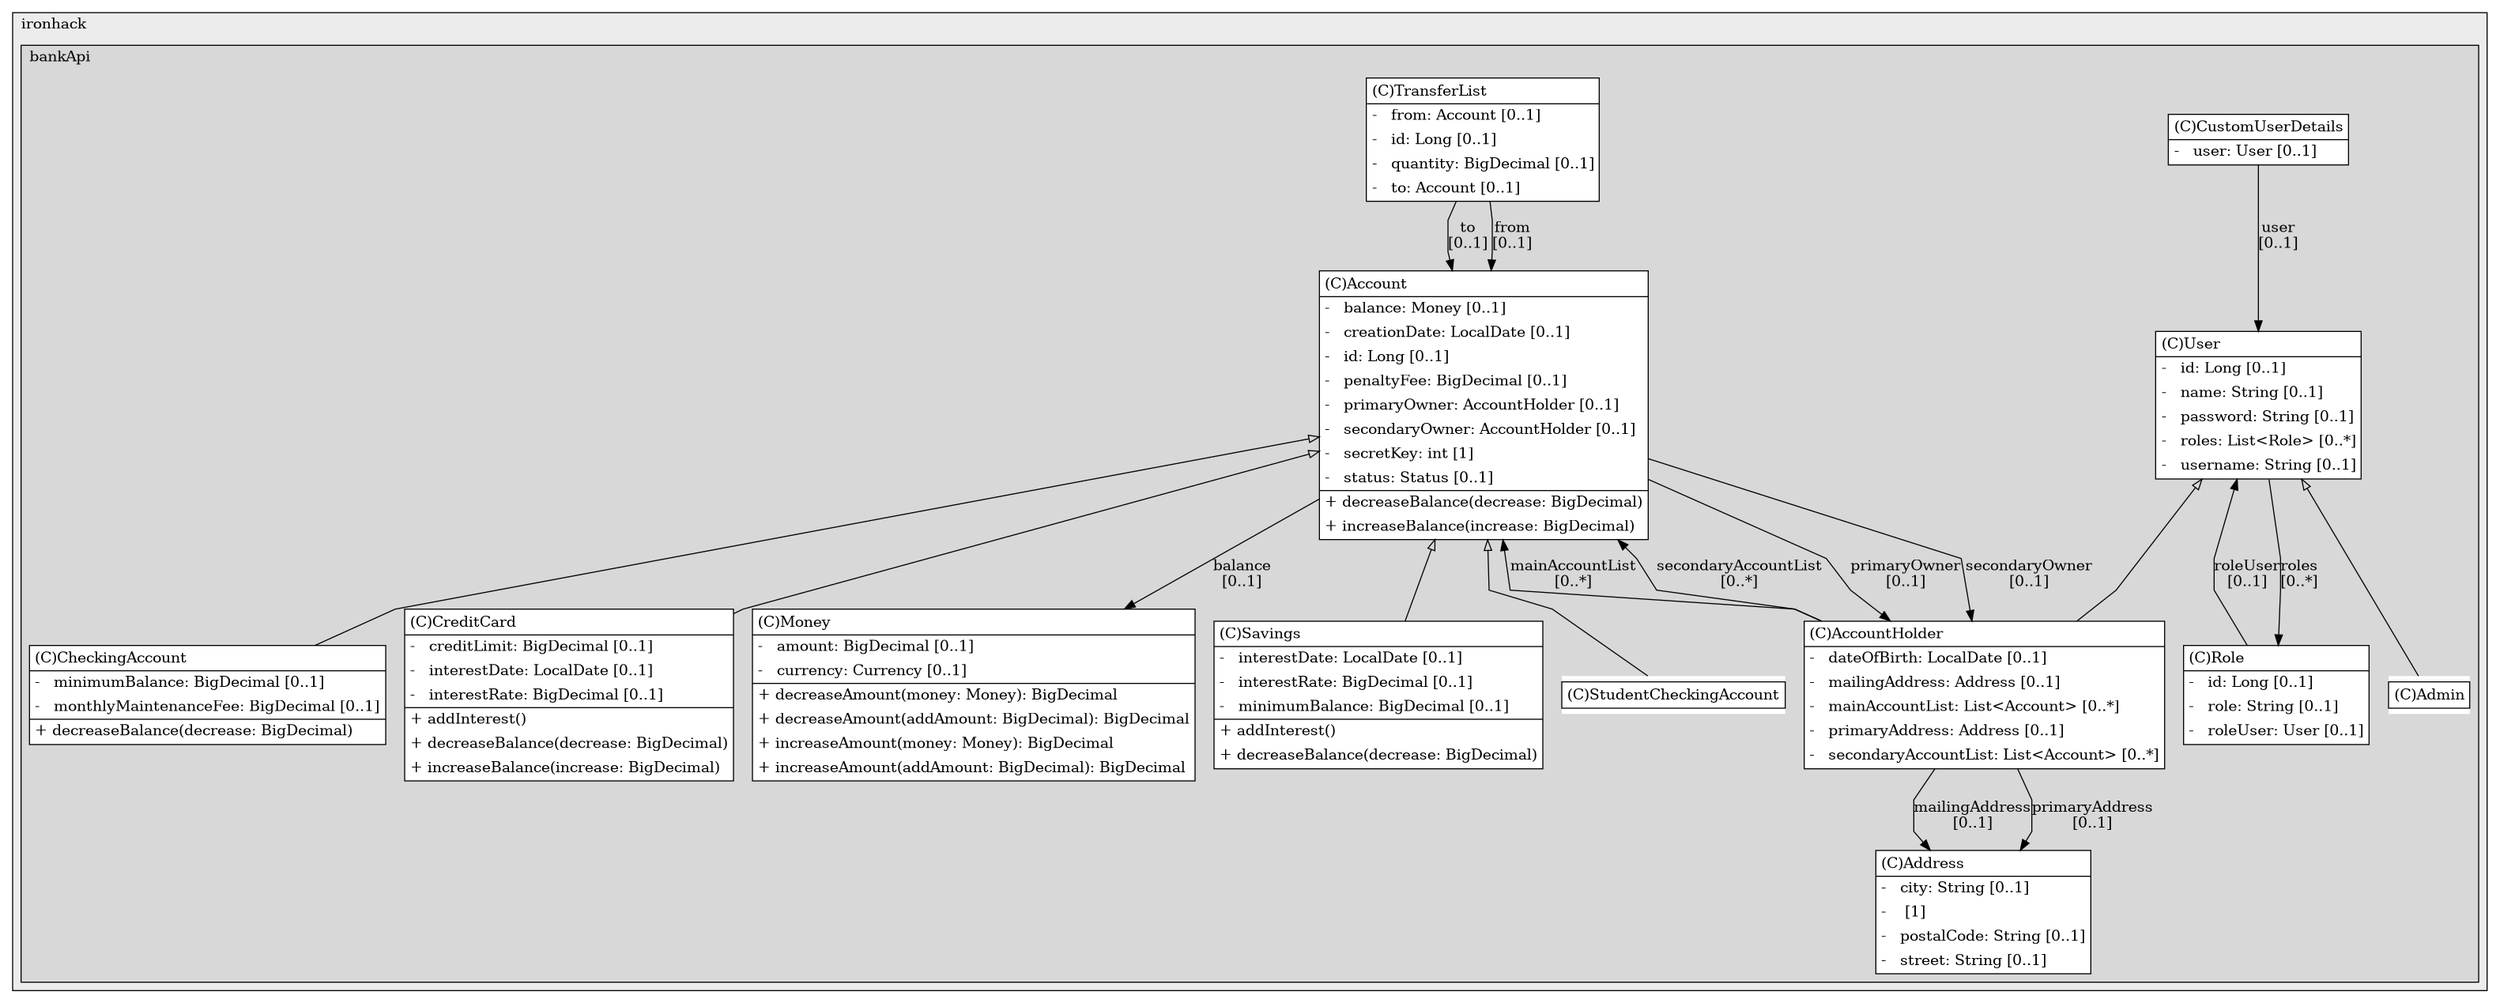 @startuml

/' diagram meta data start
config=StructureConfiguration;
{
  "projectClassification": {
    "searchMode": "OpenProject", // OpenProject, AllProjects
    "includedProjects": "",
    "pathEndKeywords": "*.impl",
    "isClientPath": "",
    "isClientName": "",
    "isTestPath": "",
    "isTestName": "",
    "isMappingPath": "",
    "isMappingName": "",
    "isDataAccessPath": "",
    "isDataAccessName": "",
    "isDataStructurePath": "",
    "isDataStructureName": "",
    "isInterfaceStructuresPath": "",
    "isInterfaceStructuresName": "",
    "isEntryPointPath": "",
    "isEntryPointName": "",
    "treatFinalFieldsAsMandatory": false
  },
  "graphRestriction": {
    "classPackageExcludeFilter": "",
    "classPackageIncludeFilter": "",
    "classNameExcludeFilter": "",
    "classNameIncludeFilter": "",
    "methodNameExcludeFilter": "",
    "methodNameIncludeFilter": "",
    "removeByInheritance": "", // inheritance/annotation based filtering is done in a second step
    "removeByAnnotation": "",
    "removeByClassPackage": "", // cleanup the graph after inheritance/annotation based filtering is done
    "removeByClassName": "",
    "cutMappings": false,
    "cutEnum": true,
    "cutTests": true,
    "cutClient": true,
    "cutDataAccess": false,
    "cutInterfaceStructures": false,
    "cutDataStructures": false,
    "cutGetterAndSetter": true,
    "cutConstructors": true
  },
  "graphTraversal": {
    "forwardDepth": 6,
    "backwardDepth": 6,
    "classPackageExcludeFilter": "",
    "classPackageIncludeFilter": "",
    "classNameExcludeFilter": "",
    "classNameIncludeFilter": "",
    "methodNameExcludeFilter": "",
    "methodNameIncludeFilter": "",
    "hideMappings": false,
    "hideDataStructures": false,
    "hidePrivateMethods": true,
    "hideInterfaceCalls": true, // indirection: implementation -> interface (is hidden) -> implementation
    "onlyShowApplicationEntryPoints": false, // root node is included
    "useMethodCallsForStructureDiagram": "ForwardOnly" // ForwardOnly, BothDirections, No
  },
  "details": {
    "aggregation": "GroupByClass", // ByClass, GroupByClass, None
    "showClassGenericTypes": true,
    "showMethods": true,
    "showMethodParameterNames": true,
    "showMethodParameterTypes": true,
    "showMethodReturnType": true,
    "showPackageLevels": 2,
    "showDetailedClassStructure": true
  },
  "rootClass": "com.ironhack.bankApi.models.users.User",
  "extensionCallbackMethod": "" // qualified.class.name#methodName - signature: public static String method(String)
}
diagram meta data end '/



digraph g {
    rankdir="TB"
    splines=polyline
    

'nodes 
subgraph cluster_309686295 { 
   	label=ironhack
	labeljust=l
	fillcolor="#ececec"
	style=filled
   
   subgraph cluster_2043467463 { 
   	label=bankApi
	labeljust=l
	fillcolor="#d8d8d8"
	style=filled
   
   Account1161819390[
	label=<<TABLE BORDER="1" CELLBORDER="0" CELLPADDING="4" CELLSPACING="0">
<TR><TD ALIGN="LEFT" >(C)Account</TD></TR>
<HR/>
<TR><TD ALIGN="LEFT" >-   balance: Money [0..1]</TD></TR>
<TR><TD ALIGN="LEFT" >-   creationDate: LocalDate [0..1]</TD></TR>
<TR><TD ALIGN="LEFT" >-   id: Long [0..1]</TD></TR>
<TR><TD ALIGN="LEFT" >-   penaltyFee: BigDecimal [0..1]</TD></TR>
<TR><TD ALIGN="LEFT" >-   primaryOwner: AccountHolder [0..1]</TD></TR>
<TR><TD ALIGN="LEFT" >-   secondaryOwner: AccountHolder [0..1]</TD></TR>
<TR><TD ALIGN="LEFT" >-   secretKey: int [1]</TD></TR>
<TR><TD ALIGN="LEFT" >-   status: Status [0..1]</TD></TR>
<HR/>
<TR><TD ALIGN="LEFT" >+ decreaseBalance(decrease: BigDecimal)</TD></TR>
<TR><TD ALIGN="LEFT" >+ increaseBalance(increase: BigDecimal)</TD></TR>
</TABLE>>
	style=filled
	margin=0
	shape=plaintext
	fillcolor="#FFFFFF"
];

AccountHolder2054157420[
	label=<<TABLE BORDER="1" CELLBORDER="0" CELLPADDING="4" CELLSPACING="0">
<TR><TD ALIGN="LEFT" >(C)AccountHolder</TD></TR>
<HR/>
<TR><TD ALIGN="LEFT" >-   dateOfBirth: LocalDate [0..1]</TD></TR>
<TR><TD ALIGN="LEFT" >-   mailingAddress: Address [0..1]</TD></TR>
<TR><TD ALIGN="LEFT" >-   mainAccountList: List&lt;Account&gt; [0..*]</TD></TR>
<TR><TD ALIGN="LEFT" >-   primaryAddress: Address [0..1]</TD></TR>
<TR><TD ALIGN="LEFT" >-   secondaryAccountList: List&lt;Account&gt; [0..*]</TD></TR>
</TABLE>>
	style=filled
	margin=0
	shape=plaintext
	fillcolor="#FFFFFF"
];

Address2054190869[
	label=<<TABLE BORDER="1" CELLBORDER="0" CELLPADDING="4" CELLSPACING="0">
<TR><TD ALIGN="LEFT" >(C)Address</TD></TR>
<HR/>
<TR><TD ALIGN="LEFT" >-   city: String [0..1]</TD></TR>
<TR><TD ALIGN="LEFT" >-    [1]</TD></TR>
<TR><TD ALIGN="LEFT" >-   postalCode: String [0..1]</TD></TR>
<TR><TD ALIGN="LEFT" >-   street: String [0..1]</TD></TR>
</TABLE>>
	style=filled
	margin=0
	shape=plaintext
	fillcolor="#FFFFFF"
];

Admin2054157420[
	label=<<TABLE BORDER="1" CELLBORDER="0" CELLPADDING="4" CELLSPACING="0">
<TR><TD ALIGN="LEFT" >(C)Admin</TD></TR>
</TABLE>>
	style=filled
	margin=0
	shape=plaintext
	fillcolor="#FFFFFF"
];

CheckingAccount1161819390[
	label=<<TABLE BORDER="1" CELLBORDER="0" CELLPADDING="4" CELLSPACING="0">
<TR><TD ALIGN="LEFT" >(C)CheckingAccount</TD></TR>
<HR/>
<TR><TD ALIGN="LEFT" >-   minimumBalance: BigDecimal [0..1]</TD></TR>
<TR><TD ALIGN="LEFT" >-   monthlyMaintenanceFee: BigDecimal [0..1]</TD></TR>
<HR/>
<TR><TD ALIGN="LEFT" >+ decreaseBalance(decrease: BigDecimal)</TD></TR>
</TABLE>>
	style=filled
	margin=0
	shape=plaintext
	fillcolor="#FFFFFF"
];

CreditCard1161819390[
	label=<<TABLE BORDER="1" CELLBORDER="0" CELLPADDING="4" CELLSPACING="0">
<TR><TD ALIGN="LEFT" >(C)CreditCard</TD></TR>
<HR/>
<TR><TD ALIGN="LEFT" >-   creditLimit: BigDecimal [0..1]</TD></TR>
<TR><TD ALIGN="LEFT" >-   interestDate: LocalDate [0..1]</TD></TR>
<TR><TD ALIGN="LEFT" >-   interestRate: BigDecimal [0..1]</TD></TR>
<HR/>
<TR><TD ALIGN="LEFT" >+ addInterest()</TD></TR>
<TR><TD ALIGN="LEFT" >+ decreaseBalance(decrease: BigDecimal)</TD></TR>
<TR><TD ALIGN="LEFT" >+ increaseBalance(increase: BigDecimal)</TD></TR>
</TABLE>>
	style=filled
	margin=0
	shape=plaintext
	fillcolor="#FFFFFF"
];

CustomUserDetails392416728[
	label=<<TABLE BORDER="1" CELLBORDER="0" CELLPADDING="4" CELLSPACING="0">
<TR><TD ALIGN="LEFT" >(C)CustomUserDetails</TD></TR>
<HR/>
<TR><TD ALIGN="LEFT" >-   user: User [0..1]</TD></TR>
</TABLE>>
	style=filled
	margin=0
	shape=plaintext
	fillcolor="#FFFFFF"
];

Money2054190869[
	label=<<TABLE BORDER="1" CELLBORDER="0" CELLPADDING="4" CELLSPACING="0">
<TR><TD ALIGN="LEFT" >(C)Money</TD></TR>
<HR/>
<TR><TD ALIGN="LEFT" >-   amount: BigDecimal [0..1]</TD></TR>
<TR><TD ALIGN="LEFT" >-   currency: Currency [0..1]</TD></TR>
<HR/>
<TR><TD ALIGN="LEFT" >+ decreaseAmount(money: Money): BigDecimal</TD></TR>
<TR><TD ALIGN="LEFT" >+ decreaseAmount(addAmount: BigDecimal): BigDecimal</TD></TR>
<TR><TD ALIGN="LEFT" >+ increaseAmount(money: Money): BigDecimal</TD></TR>
<TR><TD ALIGN="LEFT" >+ increaseAmount(addAmount: BigDecimal): BigDecimal</TD></TR>
</TABLE>>
	style=filled
	margin=0
	shape=plaintext
	fillcolor="#FFFFFF"
];

Role2054157420[
	label=<<TABLE BORDER="1" CELLBORDER="0" CELLPADDING="4" CELLSPACING="0">
<TR><TD ALIGN="LEFT" >(C)Role</TD></TR>
<HR/>
<TR><TD ALIGN="LEFT" >-   id: Long [0..1]</TD></TR>
<TR><TD ALIGN="LEFT" >-   role: String [0..1]</TD></TR>
<TR><TD ALIGN="LEFT" >-   roleUser: User [0..1]</TD></TR>
</TABLE>>
	style=filled
	margin=0
	shape=plaintext
	fillcolor="#FFFFFF"
];

Savings1161819390[
	label=<<TABLE BORDER="1" CELLBORDER="0" CELLPADDING="4" CELLSPACING="0">
<TR><TD ALIGN="LEFT" >(C)Savings</TD></TR>
<HR/>
<TR><TD ALIGN="LEFT" >-   interestDate: LocalDate [0..1]</TD></TR>
<TR><TD ALIGN="LEFT" >-   interestRate: BigDecimal [0..1]</TD></TR>
<TR><TD ALIGN="LEFT" >-   minimumBalance: BigDecimal [0..1]</TD></TR>
<HR/>
<TR><TD ALIGN="LEFT" >+ addInterest()</TD></TR>
<TR><TD ALIGN="LEFT" >+ decreaseBalance(decrease: BigDecimal)</TD></TR>
</TABLE>>
	style=filled
	margin=0
	shape=plaintext
	fillcolor="#FFFFFF"
];

StudentCheckingAccount1161819390[
	label=<<TABLE BORDER="1" CELLBORDER="0" CELLPADDING="4" CELLSPACING="0">
<TR><TD ALIGN="LEFT" >(C)StudentCheckingAccount</TD></TR>
</TABLE>>
	style=filled
	margin=0
	shape=plaintext
	fillcolor="#FFFFFF"
];

TransferList2054190869[
	label=<<TABLE BORDER="1" CELLBORDER="0" CELLPADDING="4" CELLSPACING="0">
<TR><TD ALIGN="LEFT" >(C)TransferList</TD></TR>
<HR/>
<TR><TD ALIGN="LEFT" >-   from: Account [0..1]</TD></TR>
<TR><TD ALIGN="LEFT" >-   id: Long [0..1]</TD></TR>
<TR><TD ALIGN="LEFT" >-   quantity: BigDecimal [0..1]</TD></TR>
<TR><TD ALIGN="LEFT" >-   to: Account [0..1]</TD></TR>
</TABLE>>
	style=filled
	margin=0
	shape=plaintext
	fillcolor="#FFFFFF"
];

User2054157420[
	label=<<TABLE BORDER="1" CELLBORDER="0" CELLPADDING="4" CELLSPACING="0">
<TR><TD ALIGN="LEFT" >(C)User</TD></TR>
<HR/>
<TR><TD ALIGN="LEFT" >-   id: Long [0..1]</TD></TR>
<TR><TD ALIGN="LEFT" >-   name: String [0..1]</TD></TR>
<TR><TD ALIGN="LEFT" >-   password: String [0..1]</TD></TR>
<TR><TD ALIGN="LEFT" >-   roles: List&lt;Role&gt; [0..*]</TD></TR>
<TR><TD ALIGN="LEFT" >-   username: String [0..1]</TD></TR>
</TABLE>>
	style=filled
	margin=0
	shape=plaintext
	fillcolor="#FFFFFF"
];
} 
} 

'edges    
Account1161819390 -> AccountHolder2054157420[label="primaryOwner
[0..1]"];
Account1161819390 -> AccountHolder2054157420[label="secondaryOwner
[0..1]"];
Account1161819390 -> CheckingAccount1161819390[arrowhead=none, arrowtail=empty, dir=both];
Account1161819390 -> CreditCard1161819390[arrowhead=none, arrowtail=empty, dir=both];
Account1161819390 -> Money2054190869[label="balance
[0..1]"];
Account1161819390 -> Savings1161819390[arrowhead=none, arrowtail=empty, dir=both];
Account1161819390 -> StudentCheckingAccount1161819390[arrowhead=none, arrowtail=empty, dir=both];
AccountHolder2054157420 -> Account1161819390[label="mainAccountList
[0..*]"];
AccountHolder2054157420 -> Account1161819390[label="secondaryAccountList
[0..*]"];
AccountHolder2054157420 -> Address2054190869[label="mailingAddress
[0..1]"];
AccountHolder2054157420 -> Address2054190869[label="primaryAddress
[0..1]"];
CustomUserDetails392416728 -> User2054157420[label="user
[0..1]"];
Role2054157420 -> User2054157420[label="roleUser
[0..1]"];
TransferList2054190869 -> Account1161819390[label="from
[0..1]"];
TransferList2054190869 -> Account1161819390[label="to
[0..1]"];
User2054157420 -> AccountHolder2054157420[arrowhead=none, arrowtail=empty, dir=both];
User2054157420 -> Admin2054157420[arrowhead=none, arrowtail=empty, dir=both];
User2054157420 -> Role2054157420[label="roles
[0..*]"];
    
}
@enduml